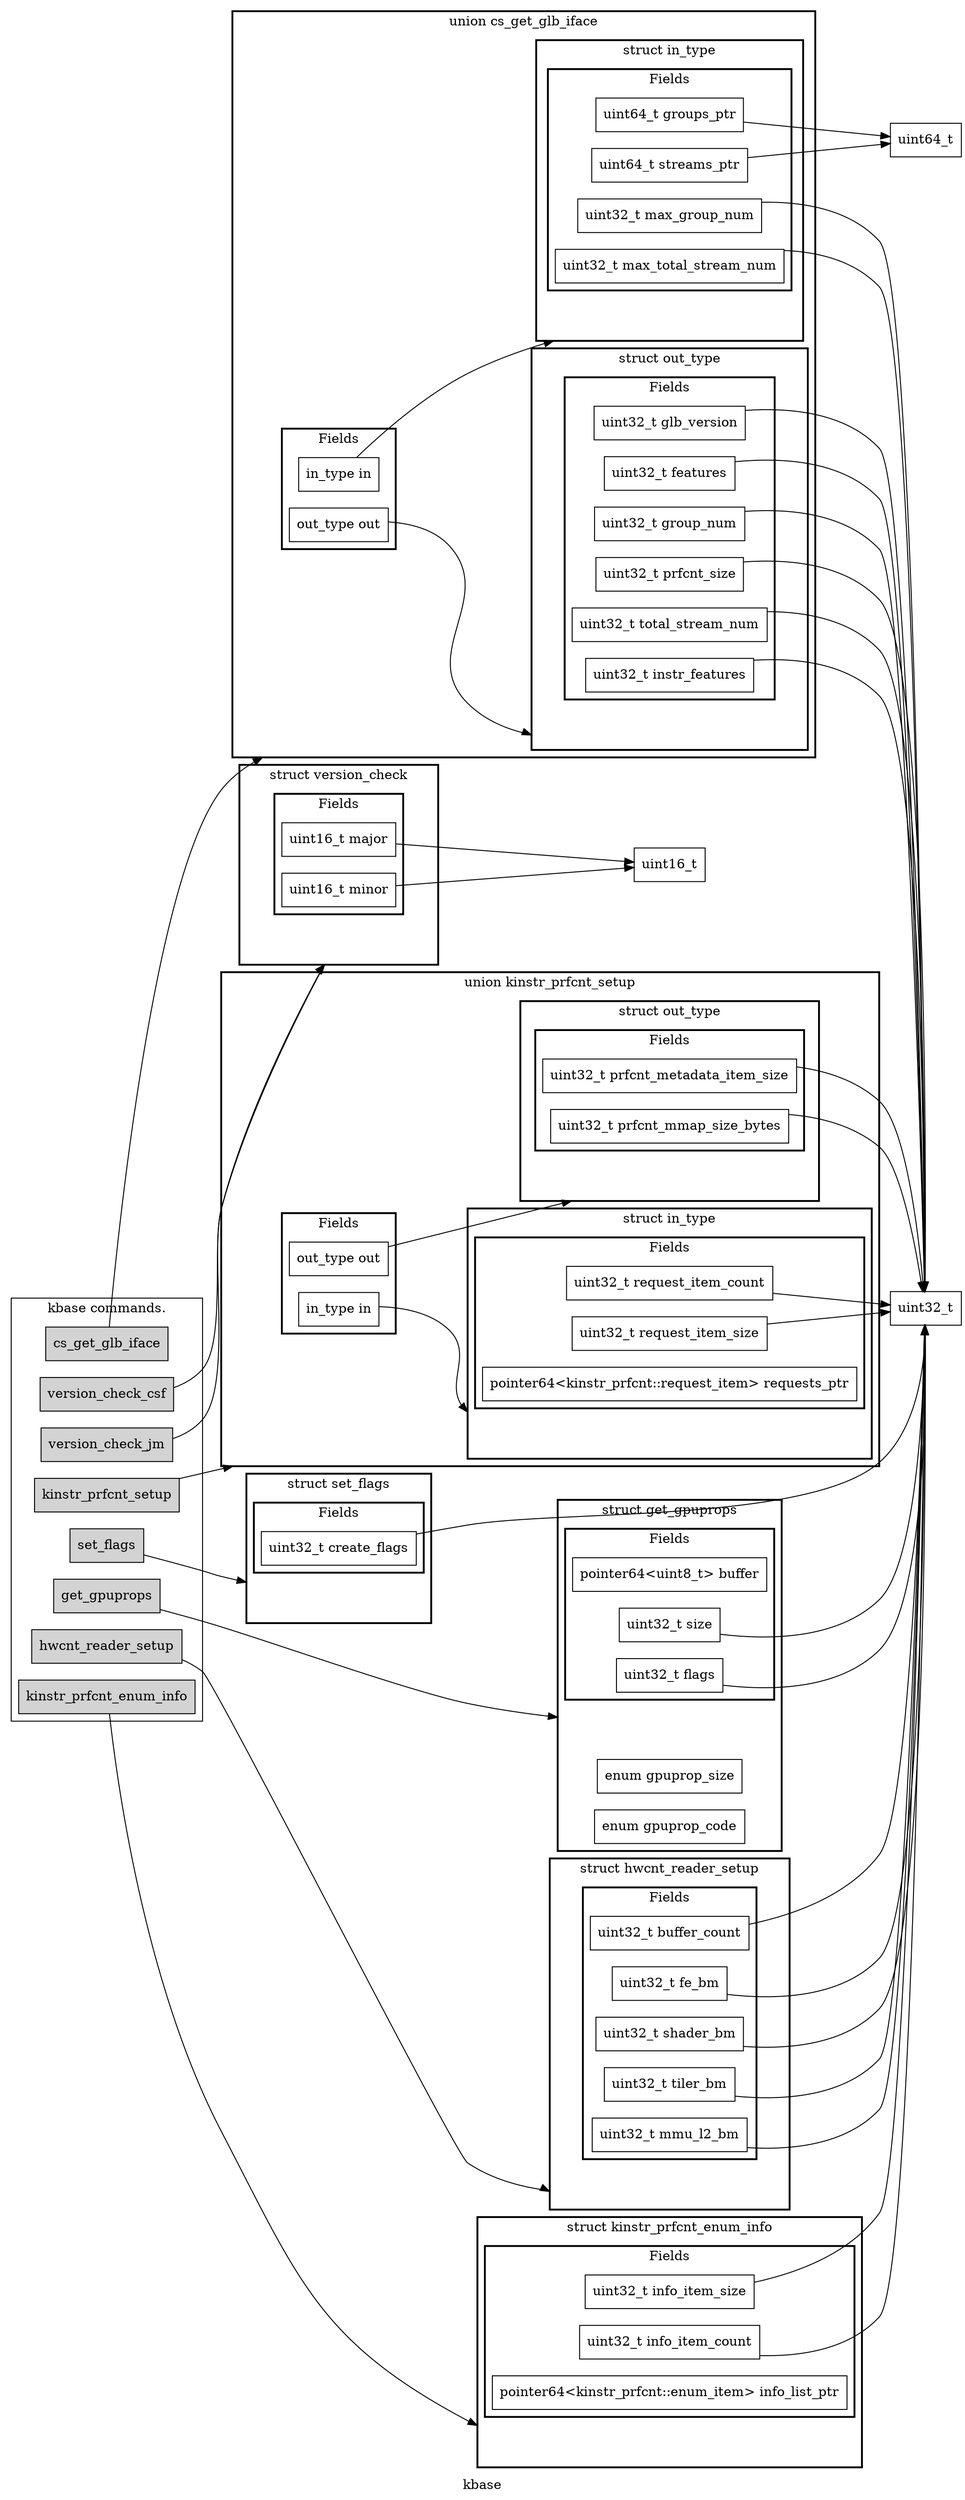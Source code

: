 digraph G {
    compound=true;
    label="kbase";
    node [shape=box];
    rankdir=LR;

    subgraph cluster_commands {
        node [shape=box, style=filled, fillcolor=lightgrey];

        label="kbase commands."
        command_version_check_jm [label=version_check_jm];
        command_version_check_csf [label=version_check_csf];
        command_set_flags [label=set_flags];
        command_get_gpuprops [label=get_gpuprops];
        command_cs_get_glb_iface [label=cs_get_glb_iface];
        command_hwcnt_reader_setup [label=hwcnt_reader_setup];
        command_kinstr_prfcnt_enum_info [label=kinstr_prfcnt_enum_info];
        command_kinstr_prfcnt_setup [label=kinstr_prfcnt_setup];
    }

    subgraph cluster_version_check {
        label="struct version_check"
        graph [style=bold]

        // Invisible node to connect other fields with this type.
        compound_version_check [style=invis];

        // Inner types defined in this struct.

        subgraph cluster_fields_version_check
        {
            label="Fields";
            version_check_major [label="uint16_t major"];
            version_check_minor [label="uint16_t minor"];
        }
    }
    subgraph cluster_set_flags {
        label="struct set_flags"
        graph [style=bold]

        // Invisible node to connect other fields with this type.
        compound_set_flags [style=invis];

        // Inner types defined in this struct.

        subgraph cluster_fields_set_flags
        {
            label="Fields";
            set_flags_create_flags [label="uint32_t create_flags"];
        }
    }
    subgraph cluster_get_gpuprops {
        label="struct get_gpuprops"
        graph [style=bold]

        // Invisible node to connect other fields with this type.
        compound_get_gpuprops [style=invis];

        // Inner types defined in this struct.
        enum_get_gpuprops_gpuprop_size [label="enum gpuprop_size"];
        enum_get_gpuprops_gpuprop_code [label="enum gpuprop_code"];

        subgraph cluster_fields_get_gpuprops
        {
            label="Fields";
            get_gpuprops_buffer [label="pointer64<uint8_t> buffer"];
            get_gpuprops_size [label="uint32_t size"];
            get_gpuprops_flags [label="uint32_t flags"];
        }
    }
    subgraph cluster_cs_get_glb_iface {
        label="union cs_get_glb_iface"
        graph [style=bold]

        // Invisible node to connect other fields with this type.
        compound_cs_get_glb_iface [style=invis];

        // Inner types defined in this union.
        subgraph cluster_cs_get_glb_iface_in_type {
            label="struct in_type"
            graph [style=bold]

            // Invisible node to connect other fields with this type.
            compound_cs_get_glb_iface_in_type [style=invis];

            // Inner types defined in this struct.

            subgraph cluster_fields_cs_get_glb_iface_in_type
            {
                label="Fields";
                cs_get_glb_iface_in_type_max_group_num [label="uint32_t max_group_num"];
                cs_get_glb_iface_in_type_max_total_stream_num [label="uint32_t max_total_stream_num"];
                cs_get_glb_iface_in_type_groups_ptr [label="uint64_t groups_ptr"];
                cs_get_glb_iface_in_type_streams_ptr [label="uint64_t streams_ptr"];
            }
        }
        subgraph cluster_cs_get_glb_iface_out_type {
            label="struct out_type"
            graph [style=bold]

            // Invisible node to connect other fields with this type.
            compound_cs_get_glb_iface_out_type [style=invis];

            // Inner types defined in this struct.

            subgraph cluster_fields_cs_get_glb_iface_out_type
            {
                label="Fields";
                cs_get_glb_iface_out_type_glb_version [label="uint32_t glb_version"];
                cs_get_glb_iface_out_type_features [label="uint32_t features"];
                cs_get_glb_iface_out_type_group_num [label="uint32_t group_num"];
                cs_get_glb_iface_out_type_prfcnt_size [label="uint32_t prfcnt_size"];
                cs_get_glb_iface_out_type_total_stream_num [label="uint32_t total_stream_num"];
                cs_get_glb_iface_out_type_instr_features [label="uint32_t instr_features"];
            }
        }

        subgraph cluster_fields_cs_get_glb_iface
        {
            label="Fields";
            cs_get_glb_iface_in [label="in_type in"];
            cs_get_glb_iface_out [label="out_type out"];
        }
    }
    subgraph cluster_hwcnt_reader_setup {
        label="struct hwcnt_reader_setup"
        graph [style=bold]

        // Invisible node to connect other fields with this type.
        compound_hwcnt_reader_setup [style=invis];

        // Inner types defined in this struct.

        subgraph cluster_fields_hwcnt_reader_setup
        {
            label="Fields";
            hwcnt_reader_setup_buffer_count [label="uint32_t buffer_count"];
            hwcnt_reader_setup_fe_bm [label="uint32_t fe_bm"];
            hwcnt_reader_setup_shader_bm [label="uint32_t shader_bm"];
            hwcnt_reader_setup_tiler_bm [label="uint32_t tiler_bm"];
            hwcnt_reader_setup_mmu_l2_bm [label="uint32_t mmu_l2_bm"];
        }
    }
    subgraph cluster_kinstr_prfcnt_enum_info {
        label="struct kinstr_prfcnt_enum_info"
        graph [style=bold]

        // Invisible node to connect other fields with this type.
        compound_kinstr_prfcnt_enum_info [style=invis];

        // Inner types defined in this struct.

        subgraph cluster_fields_kinstr_prfcnt_enum_info
        {
            label="Fields";
            kinstr_prfcnt_enum_info_info_item_size [label="uint32_t info_item_size"];
            kinstr_prfcnt_enum_info_info_item_count [label="uint32_t info_item_count"];
            kinstr_prfcnt_enum_info_info_list_ptr [label="pointer64<kinstr_prfcnt::enum_item> info_list_ptr"];
        }
    }
    subgraph cluster_kinstr_prfcnt_setup {
        label="union kinstr_prfcnt_setup"
        graph [style=bold]

        // Invisible node to connect other fields with this type.
        compound_kinstr_prfcnt_setup [style=invis];

        // Inner types defined in this union.
        subgraph cluster_kinstr_prfcnt_setup_in_type {
            label="struct in_type"
            graph [style=bold]

            // Invisible node to connect other fields with this type.
            compound_kinstr_prfcnt_setup_in_type [style=invis];

            // Inner types defined in this struct.

            subgraph cluster_fields_kinstr_prfcnt_setup_in_type
            {
                label="Fields";
                kinstr_prfcnt_setup_in_type_request_item_count [label="uint32_t request_item_count"];
                kinstr_prfcnt_setup_in_type_request_item_size [label="uint32_t request_item_size"];
                kinstr_prfcnt_setup_in_type_requests_ptr [label="pointer64<kinstr_prfcnt::request_item> requests_ptr"];
            }
        }
        subgraph cluster_kinstr_prfcnt_setup_out_type {
            label="struct out_type"
            graph [style=bold]

            // Invisible node to connect other fields with this type.
            compound_kinstr_prfcnt_setup_out_type [style=invis];

            // Inner types defined in this struct.

            subgraph cluster_fields_kinstr_prfcnt_setup_out_type
            {
                label="Fields";
                kinstr_prfcnt_setup_out_type_prfcnt_metadata_item_size [label="uint32_t prfcnt_metadata_item_size"];
                kinstr_prfcnt_setup_out_type_prfcnt_mmap_size_bytes [label="uint32_t prfcnt_mmap_size_bytes"];
            }
        }

        subgraph cluster_fields_kinstr_prfcnt_setup
        {
            label="Fields";
            kinstr_prfcnt_setup_in [label="in_type in"];
            kinstr_prfcnt_setup_out [label="out_type out"];
        }
    }

    // Edges for version_check
    version_check_major -> uint16_t;
    version_check_minor -> uint16_t;
    // Edges for set_flags
    set_flags_create_flags -> uint32_t;
    // Edges for get_gpuprops
    get_gpuprops_size -> uint32_t;
    get_gpuprops_flags -> uint32_t;
    // Edges for cs_get_glb_iface
    cs_get_glb_iface_in -> compound_cs_get_glb_iface_in_type [lhead=cluster_cs_get_glb_iface_in_type];
    cs_get_glb_iface_out -> compound_cs_get_glb_iface_out_type [lhead=cluster_cs_get_glb_iface_out_type];
    // Edges for cs_get_glb_iface_in_type
    cs_get_glb_iface_in_type_max_group_num -> uint32_t;
    cs_get_glb_iface_in_type_max_total_stream_num -> uint32_t;
    cs_get_glb_iface_in_type_groups_ptr -> uint64_t;
    cs_get_glb_iface_in_type_streams_ptr -> uint64_t;
    // Edges for cs_get_glb_iface_out_type
    cs_get_glb_iface_out_type_glb_version -> uint32_t;
    cs_get_glb_iface_out_type_features -> uint32_t;
    cs_get_glb_iface_out_type_group_num -> uint32_t;
    cs_get_glb_iface_out_type_prfcnt_size -> uint32_t;
    cs_get_glb_iface_out_type_total_stream_num -> uint32_t;
    cs_get_glb_iface_out_type_instr_features -> uint32_t;
    // Edges for hwcnt_reader_setup
    hwcnt_reader_setup_buffer_count -> uint32_t;
    hwcnt_reader_setup_fe_bm -> uint32_t;
    hwcnt_reader_setup_shader_bm -> uint32_t;
    hwcnt_reader_setup_tiler_bm -> uint32_t;
    hwcnt_reader_setup_mmu_l2_bm -> uint32_t;
    // Edges for kinstr_prfcnt_enum_info
    kinstr_prfcnt_enum_info_info_item_size -> uint32_t;
    kinstr_prfcnt_enum_info_info_item_count -> uint32_t;
    // Edges for kinstr_prfcnt_setup
    kinstr_prfcnt_setup_in -> compound_kinstr_prfcnt_setup_in_type [lhead=cluster_kinstr_prfcnt_setup_in_type];
    kinstr_prfcnt_setup_out -> compound_kinstr_prfcnt_setup_out_type [lhead=cluster_kinstr_prfcnt_setup_out_type];
    // Edges for kinstr_prfcnt_setup_in_type
    kinstr_prfcnt_setup_in_type_request_item_count -> uint32_t;
    kinstr_prfcnt_setup_in_type_request_item_size -> uint32_t;
    // Edges for kinstr_prfcnt_setup_out_type
    kinstr_prfcnt_setup_out_type_prfcnt_metadata_item_size -> uint32_t;
    kinstr_prfcnt_setup_out_type_prfcnt_mmap_size_bytes -> uint32_t;

    command_version_check_jm -> compound_version_check [lhead=cluster_version_check];
    command_version_check_csf -> compound_version_check [lhead=cluster_version_check];
    command_set_flags -> compound_set_flags [lhead=cluster_set_flags];
    command_get_gpuprops -> compound_get_gpuprops [lhead=cluster_get_gpuprops];
    command_cs_get_glb_iface -> compound_cs_get_glb_iface [lhead=cluster_cs_get_glb_iface];
    command_hwcnt_reader_setup -> compound_hwcnt_reader_setup [lhead=cluster_hwcnt_reader_setup];
    command_kinstr_prfcnt_enum_info -> compound_kinstr_prfcnt_enum_info [lhead=cluster_kinstr_prfcnt_enum_info];
    command_kinstr_prfcnt_setup -> compound_kinstr_prfcnt_setup [lhead=cluster_kinstr_prfcnt_setup];
}
